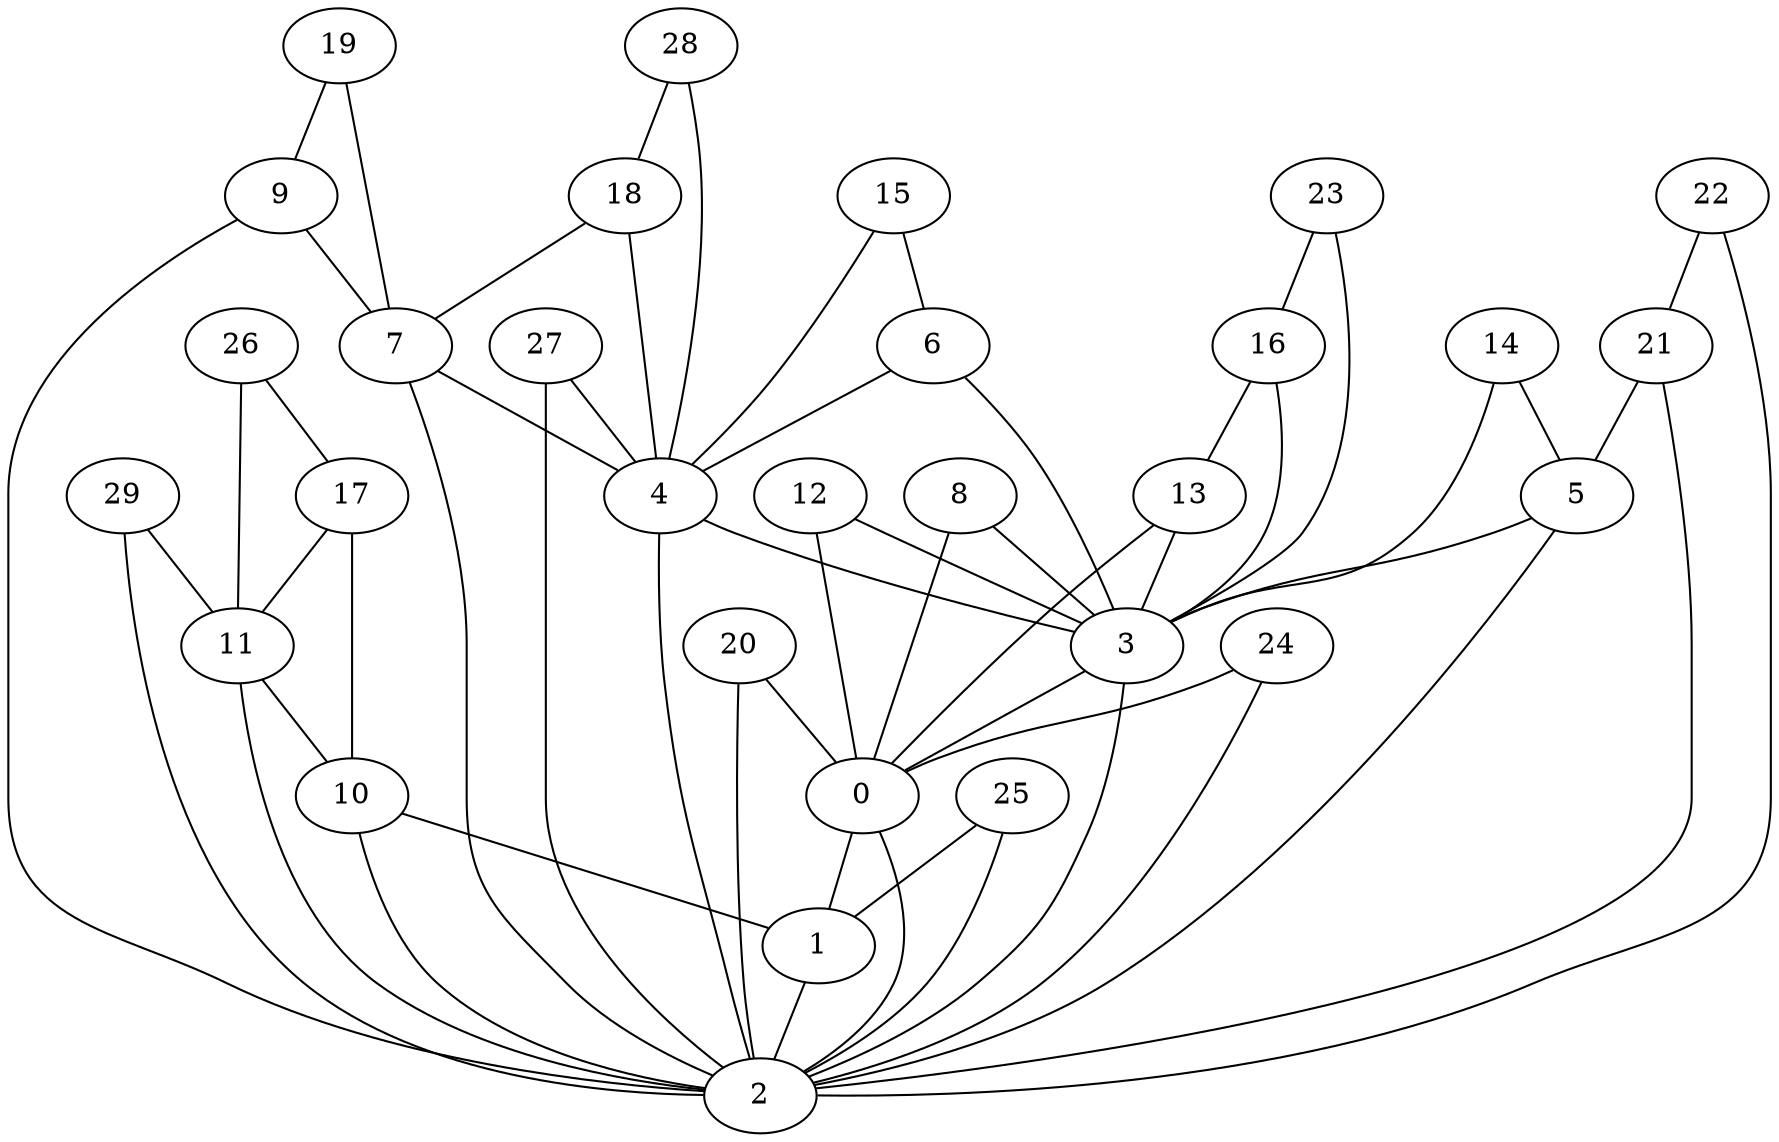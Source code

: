 graph G {
    "7" -- "4";
    "29" -- "2";
    "11" -- "10";
    "17" -- "10";
    "20" -- "0";
    "0" -- "2";
    "18" -- "4";
    "27" -- "4";
    "22" -- "2";
    "5" -- "2";
    "3" -- "0";
    "14" -- "3";
    "1" -- "2";
    "25" -- "1";
    "9" -- "2";
    "24" -- "0";
    "16" -- "13";
    "19" -- "7";
    "6" -- "3";
    "10" -- "1";
    "16" -- "3";
    "15" -- "6";
    "27" -- "2";
    "28" -- "4";
    "13" -- "3";
    "23" -- "3";
    "20" -- "2";
    "18" -- "7";
    "10" -- "2";
    "12" -- "0";
    "23" -- "16";
    "26" -- "11";
    "3" -- "2";
    "21" -- "5";
    "28" -- "18";
    "24" -- "2";
    "8" -- "0";
    "9" -- "7";
    "0" -- "1";
    "7" -- "2";
    "5" -- "3";
    "17" -- "11";
    "12" -- "3";
    "6" -- "4";
    "22" -- "21";
    "15" -- "4";
    "21" -- "2";
    "11" -- "2";
    "13" -- "0";
    "29" -- "11";
    "8" -- "3";
    "14" -- "5";
    "25" -- "2";
    "26" -- "17";
    "19" -- "9";
    "4" -- "3";
    "4" -- "2";
}
